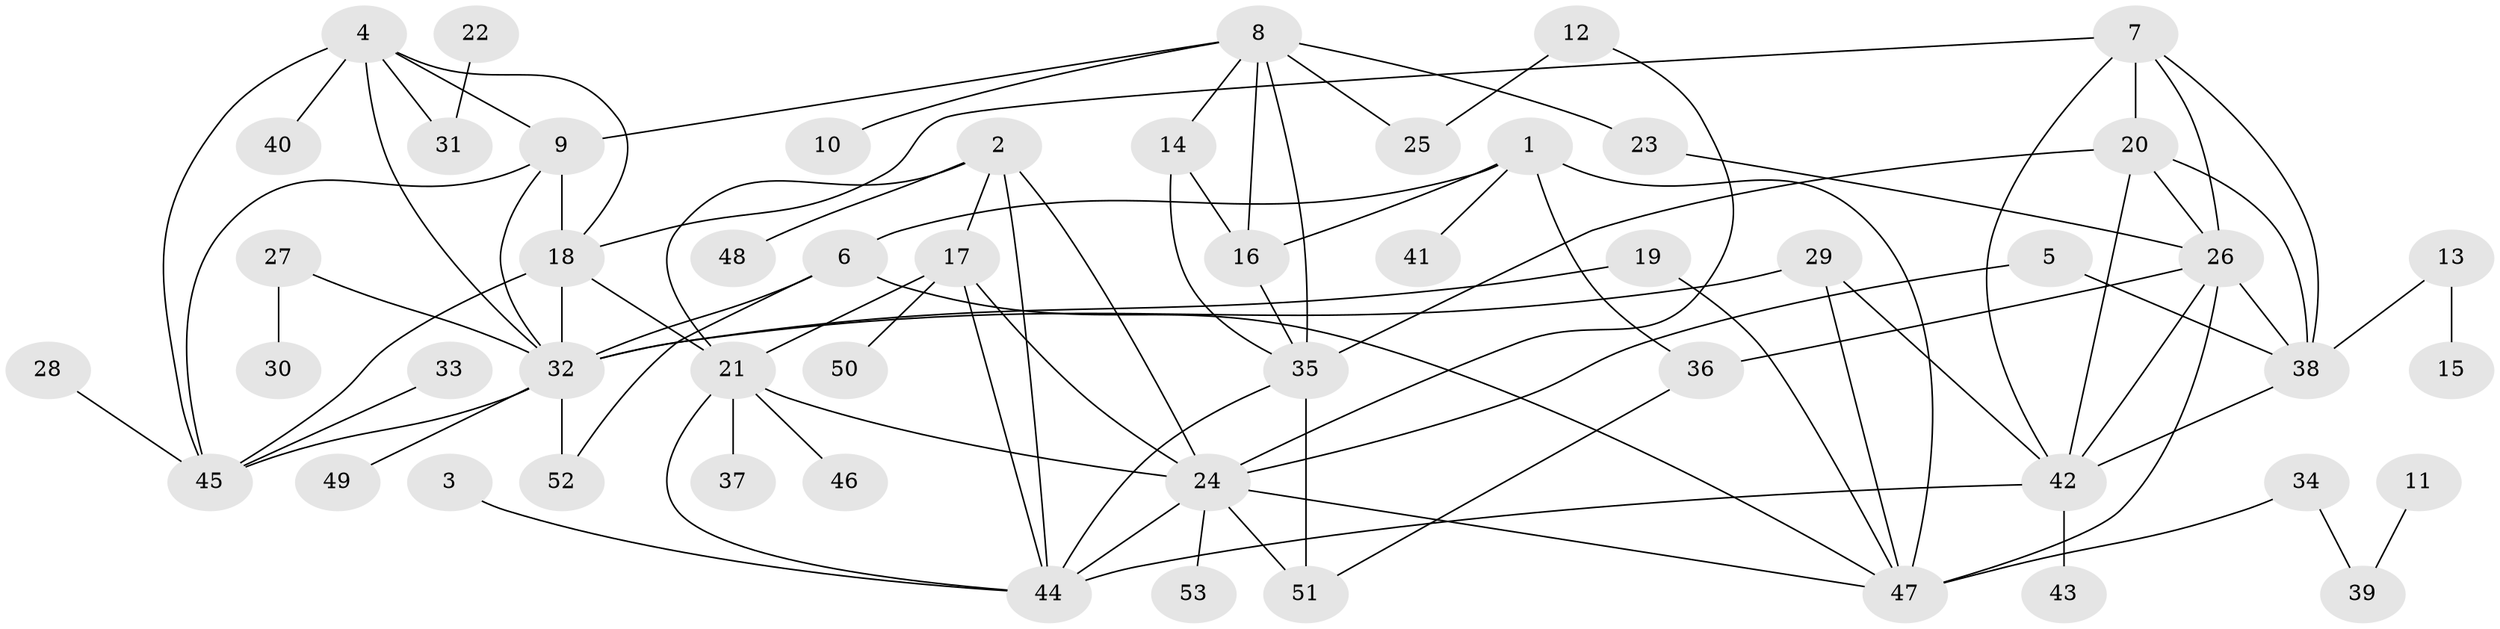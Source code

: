 // original degree distribution, {7: 0.02830188679245283, 6: 0.05660377358490566, 8: 0.03773584905660377, 9: 0.04716981132075472, 4: 0.02830188679245283, 10: 0.009433962264150943, 5: 0.018867924528301886, 12: 0.018867924528301886, 2: 0.18867924528301888, 1: 0.5, 3: 0.0660377358490566}
// Generated by graph-tools (version 1.1) at 2025/02/03/09/25 03:02:52]
// undirected, 53 vertices, 90 edges
graph export_dot {
graph [start="1"]
  node [color=gray90,style=filled];
  1;
  2;
  3;
  4;
  5;
  6;
  7;
  8;
  9;
  10;
  11;
  12;
  13;
  14;
  15;
  16;
  17;
  18;
  19;
  20;
  21;
  22;
  23;
  24;
  25;
  26;
  27;
  28;
  29;
  30;
  31;
  32;
  33;
  34;
  35;
  36;
  37;
  38;
  39;
  40;
  41;
  42;
  43;
  44;
  45;
  46;
  47;
  48;
  49;
  50;
  51;
  52;
  53;
  1 -- 6 [weight=3.0];
  1 -- 16 [weight=1.0];
  1 -- 36 [weight=1.0];
  1 -- 41 [weight=1.0];
  1 -- 47 [weight=3.0];
  2 -- 17 [weight=1.0];
  2 -- 21 [weight=1.0];
  2 -- 24 [weight=1.0];
  2 -- 44 [weight=1.0];
  2 -- 48 [weight=1.0];
  3 -- 44 [weight=1.0];
  4 -- 9 [weight=1.0];
  4 -- 18 [weight=1.0];
  4 -- 31 [weight=1.0];
  4 -- 32 [weight=1.0];
  4 -- 40 [weight=1.0];
  4 -- 45 [weight=1.0];
  5 -- 24 [weight=1.0];
  5 -- 38 [weight=1.0];
  6 -- 32 [weight=1.0];
  6 -- 47 [weight=1.0];
  6 -- 52 [weight=1.0];
  7 -- 18 [weight=1.0];
  7 -- 20 [weight=1.0];
  7 -- 26 [weight=1.0];
  7 -- 38 [weight=1.0];
  7 -- 42 [weight=1.0];
  8 -- 9 [weight=1.0];
  8 -- 10 [weight=1.0];
  8 -- 14 [weight=2.0];
  8 -- 16 [weight=2.0];
  8 -- 23 [weight=1.0];
  8 -- 25 [weight=1.0];
  8 -- 35 [weight=2.0];
  9 -- 18 [weight=1.0];
  9 -- 32 [weight=1.0];
  9 -- 45 [weight=1.0];
  11 -- 39 [weight=1.0];
  12 -- 24 [weight=1.0];
  12 -- 25 [weight=1.0];
  13 -- 15 [weight=1.0];
  13 -- 38 [weight=1.0];
  14 -- 16 [weight=1.0];
  14 -- 35 [weight=1.0];
  16 -- 35 [weight=1.0];
  17 -- 21 [weight=1.0];
  17 -- 24 [weight=1.0];
  17 -- 44 [weight=1.0];
  17 -- 50 [weight=1.0];
  18 -- 21 [weight=1.0];
  18 -- 32 [weight=1.0];
  18 -- 45 [weight=1.0];
  19 -- 32 [weight=1.0];
  19 -- 47 [weight=1.0];
  20 -- 26 [weight=1.0];
  20 -- 35 [weight=1.0];
  20 -- 38 [weight=1.0];
  20 -- 42 [weight=1.0];
  21 -- 24 [weight=1.0];
  21 -- 37 [weight=1.0];
  21 -- 44 [weight=1.0];
  21 -- 46 [weight=1.0];
  22 -- 31 [weight=1.0];
  23 -- 26 [weight=1.0];
  24 -- 44 [weight=1.0];
  24 -- 47 [weight=1.0];
  24 -- 51 [weight=2.0];
  24 -- 53 [weight=1.0];
  26 -- 36 [weight=1.0];
  26 -- 38 [weight=1.0];
  26 -- 42 [weight=1.0];
  26 -- 47 [weight=1.0];
  27 -- 30 [weight=1.0];
  27 -- 32 [weight=1.0];
  28 -- 45 [weight=1.0];
  29 -- 32 [weight=1.0];
  29 -- 42 [weight=1.0];
  29 -- 47 [weight=1.0];
  32 -- 45 [weight=1.0];
  32 -- 49 [weight=1.0];
  32 -- 52 [weight=1.0];
  33 -- 45 [weight=1.0];
  34 -- 39 [weight=1.0];
  34 -- 47 [weight=1.0];
  35 -- 44 [weight=1.0];
  35 -- 51 [weight=1.0];
  36 -- 51 [weight=1.0];
  38 -- 42 [weight=1.0];
  42 -- 43 [weight=1.0];
  42 -- 44 [weight=1.0];
}
